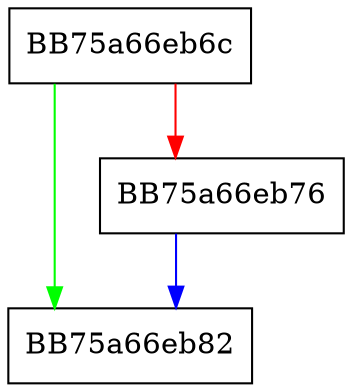 digraph HUF_initFastDStream {
  node [shape="box"];
  graph [splines=ortho];
  BB75a66eb6c -> BB75a66eb82 [color="green"];
  BB75a66eb6c -> BB75a66eb76 [color="red"];
  BB75a66eb76 -> BB75a66eb82 [color="blue"];
}